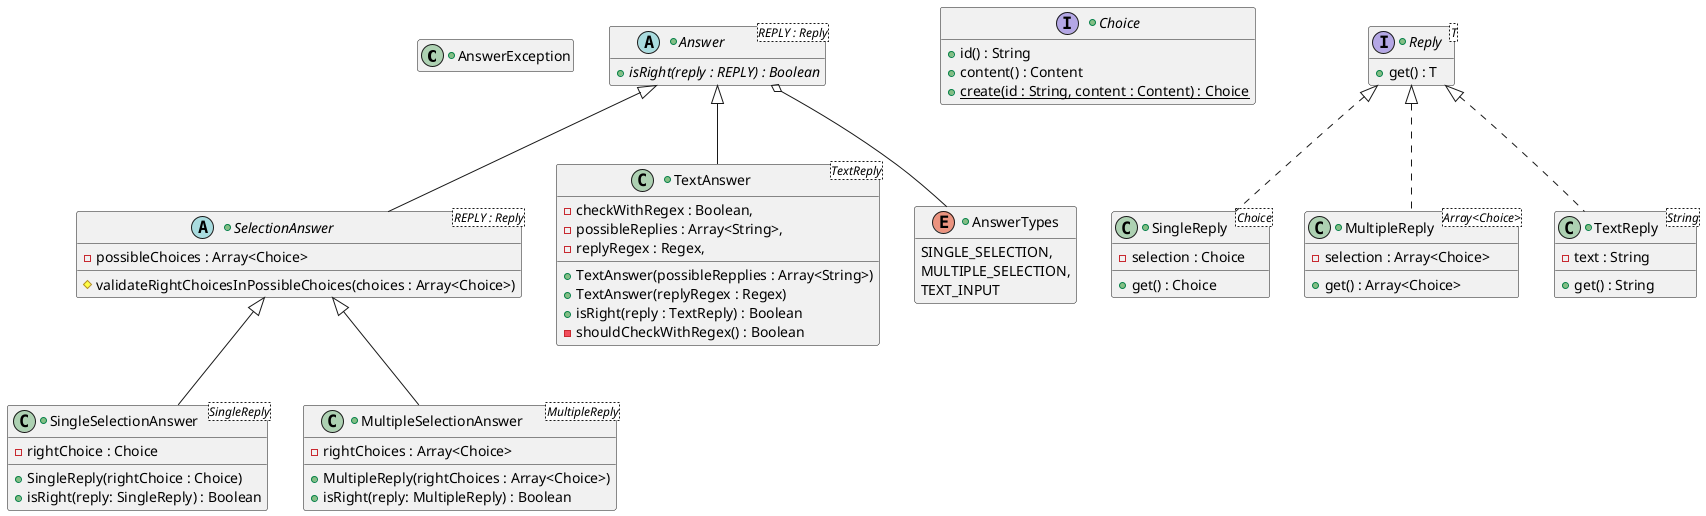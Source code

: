 @startuml

hide empty members

+class AnswerException {
}

+abstract Answer<REPLY : Reply> {
    + {abstract} isRight(reply : REPLY) : Boolean
}

+abstract SelectionAnswer<REPLY : Reply> {
    - possibleChoices : Array<Choice>
    # validateRightChoicesInPossibleChoices(choices : Array<Choice>)
}

+class SingleSelectionAnswer<SingleReply> {
    - rightChoice : Choice
    + SingleReply(rightChoice : Choice)
    + isRight(reply: SingleReply) : Boolean
}

+class MultipleSelectionAnswer<MultipleReply> {
    - rightChoices : Array<Choice>
    + MultipleReply(rightChoices : Array<Choice>)
    + isRight(reply: MultipleReply) : Boolean
}

+class TextAnswer<TextReply> {
    - checkWithRegex : Boolean,
    - possibleReplies : Array<String>,
    - replyRegex : Regex,
    + TextAnswer(possibleRepplies : Array<String>)
    + TextAnswer(replyRegex : Regex)
    + isRight(reply : TextReply) : Boolean
    - shouldCheckWithRegex() : Boolean
}

+enum AnswerTypes {
    SINGLE_SELECTION,
    MULTIPLE_SELECTION,
    TEXT_INPUT
}

+interface Choice {
    + id() : String
    + content() : Content
    + {static} create(id : String, content : Content) : Choice
}

+interface Reply<T> {
    + get() : T
}

+class SingleReply<Choice> {
    - selection : Choice
    + get() : Choice
}

+class MultipleReply<Array<Choice>> {
    - selection : Array<Choice>
    + get() : Array<Choice>
}

+class TextReply<String> {
    - text : String
    + get() : String
}

Answer o-- AnswerTypes
Answer <|-- SelectionAnswer
Answer <|-- TextAnswer

SelectionAnswer <|-- SingleSelectionAnswer
SelectionAnswer <|-- MultipleSelectionAnswer

Reply <|.. SingleReply
Reply <|.. MultipleReply
Reply <|.. TextReply

@enduml